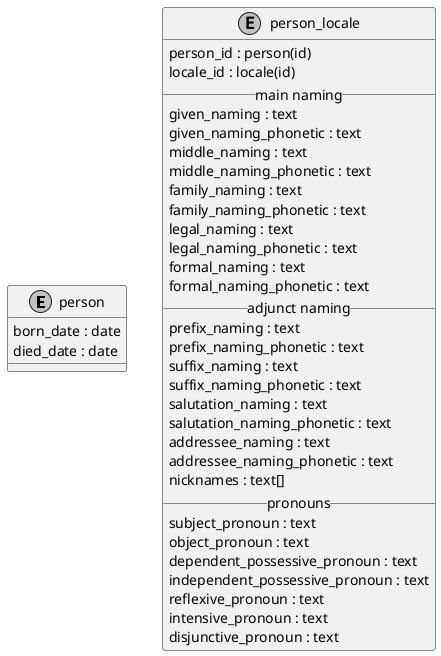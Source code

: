 @startuml uml
skinparam monochrome true

entity person {
    born_date : date
    died_date : date
}

entity person_locale {
    person_id : person(id)
    locale_id : locale(id)
    __ main naming __
    given_naming : text
    given_naming_phonetic : text
    middle_naming : text
    middle_naming_phonetic : text
    family_naming : text
    family_naming_phonetic : text
    legal_naming : text
    legal_naming_phonetic : text
    formal_naming : text
    formal_naming_phonetic : text
    __ adjunct naming __
    prefix_naming : text
    prefix_naming_phonetic : text
    suffix_naming : text
    suffix_naming_phonetic : text
    salutation_naming : text
    salutation_naming_phonetic : text
    addressee_naming : text
    addressee_naming_phonetic : text
    nicknames : text[]
    __ pronouns __
    subject_pronoun : text
    object_pronoun : text
    dependent_possessive_pronoun : text
    independent_possessive_pronoun : text
    reflexive_pronoun : text
    intensive_pronoun : text
    disjunctive_pronoun : text
}

@enduml
